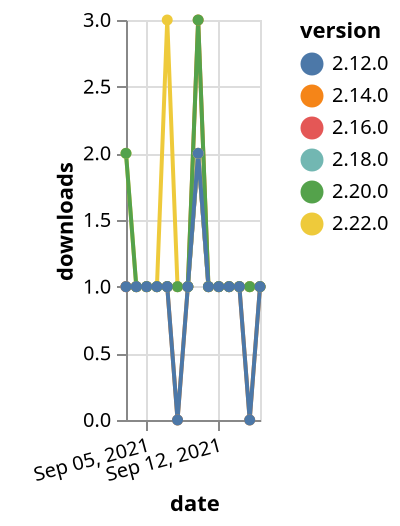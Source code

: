 {"$schema": "https://vega.github.io/schema/vega-lite/v5.json", "description": "A simple bar chart with embedded data.", "data": {"values": [{"date": "2021-09-03", "total": 199, "delta": 1, "version": "2.16.0"}, {"date": "2021-09-04", "total": 200, "delta": 1, "version": "2.16.0"}, {"date": "2021-09-05", "total": 201, "delta": 1, "version": "2.16.0"}, {"date": "2021-09-06", "total": 202, "delta": 1, "version": "2.16.0"}, {"date": "2021-09-07", "total": 203, "delta": 1, "version": "2.16.0"}, {"date": "2021-09-08", "total": 204, "delta": 1, "version": "2.16.0"}, {"date": "2021-09-09", "total": 205, "delta": 1, "version": "2.16.0"}, {"date": "2021-09-10", "total": 207, "delta": 2, "version": "2.16.0"}, {"date": "2021-09-11", "total": 208, "delta": 1, "version": "2.16.0"}, {"date": "2021-09-12", "total": 209, "delta": 1, "version": "2.16.0"}, {"date": "2021-09-13", "total": 210, "delta": 1, "version": "2.16.0"}, {"date": "2021-09-14", "total": 211, "delta": 1, "version": "2.16.0"}, {"date": "2021-09-15", "total": 212, "delta": 1, "version": "2.16.0"}, {"date": "2021-09-16", "total": 213, "delta": 1, "version": "2.16.0"}, {"date": "2021-09-03", "total": 165, "delta": 1, "version": "2.18.0"}, {"date": "2021-09-04", "total": 166, "delta": 1, "version": "2.18.0"}, {"date": "2021-09-05", "total": 167, "delta": 1, "version": "2.18.0"}, {"date": "2021-09-06", "total": 168, "delta": 1, "version": "2.18.0"}, {"date": "2021-09-07", "total": 169, "delta": 1, "version": "2.18.0"}, {"date": "2021-09-08", "total": 170, "delta": 1, "version": "2.18.0"}, {"date": "2021-09-09", "total": 171, "delta": 1, "version": "2.18.0"}, {"date": "2021-09-10", "total": 173, "delta": 2, "version": "2.18.0"}, {"date": "2021-09-11", "total": 174, "delta": 1, "version": "2.18.0"}, {"date": "2021-09-12", "total": 175, "delta": 1, "version": "2.18.0"}, {"date": "2021-09-13", "total": 176, "delta": 1, "version": "2.18.0"}, {"date": "2021-09-14", "total": 177, "delta": 1, "version": "2.18.0"}, {"date": "2021-09-15", "total": 178, "delta": 1, "version": "2.18.0"}, {"date": "2021-09-16", "total": 179, "delta": 1, "version": "2.18.0"}, {"date": "2021-09-03", "total": 357, "delta": 1, "version": "2.14.0"}, {"date": "2021-09-04", "total": 358, "delta": 1, "version": "2.14.0"}, {"date": "2021-09-05", "total": 359, "delta": 1, "version": "2.14.0"}, {"date": "2021-09-06", "total": 360, "delta": 1, "version": "2.14.0"}, {"date": "2021-09-07", "total": 361, "delta": 1, "version": "2.14.0"}, {"date": "2021-09-08", "total": 361, "delta": 0, "version": "2.14.0"}, {"date": "2021-09-09", "total": 362, "delta": 1, "version": "2.14.0"}, {"date": "2021-09-10", "total": 365, "delta": 3, "version": "2.14.0"}, {"date": "2021-09-11", "total": 366, "delta": 1, "version": "2.14.0"}, {"date": "2021-09-12", "total": 367, "delta": 1, "version": "2.14.0"}, {"date": "2021-09-13", "total": 368, "delta": 1, "version": "2.14.0"}, {"date": "2021-09-14", "total": 369, "delta": 1, "version": "2.14.0"}, {"date": "2021-09-15", "total": 369, "delta": 0, "version": "2.14.0"}, {"date": "2021-09-16", "total": 370, "delta": 1, "version": "2.14.0"}, {"date": "2021-09-03", "total": 128, "delta": 2, "version": "2.22.0"}, {"date": "2021-09-04", "total": 129, "delta": 1, "version": "2.22.0"}, {"date": "2021-09-05", "total": 130, "delta": 1, "version": "2.22.0"}, {"date": "2021-09-06", "total": 131, "delta": 1, "version": "2.22.0"}, {"date": "2021-09-07", "total": 134, "delta": 3, "version": "2.22.0"}, {"date": "2021-09-08", "total": 135, "delta": 1, "version": "2.22.0"}, {"date": "2021-09-09", "total": 136, "delta": 1, "version": "2.22.0"}, {"date": "2021-09-10", "total": 138, "delta": 2, "version": "2.22.0"}, {"date": "2021-09-11", "total": 139, "delta": 1, "version": "2.22.0"}, {"date": "2021-09-12", "total": 140, "delta": 1, "version": "2.22.0"}, {"date": "2021-09-13", "total": 141, "delta": 1, "version": "2.22.0"}, {"date": "2021-09-14", "total": 142, "delta": 1, "version": "2.22.0"}, {"date": "2021-09-15", "total": 143, "delta": 1, "version": "2.22.0"}, {"date": "2021-09-16", "total": 144, "delta": 1, "version": "2.22.0"}, {"date": "2021-09-03", "total": 205, "delta": 2, "version": "2.20.0"}, {"date": "2021-09-04", "total": 206, "delta": 1, "version": "2.20.0"}, {"date": "2021-09-05", "total": 207, "delta": 1, "version": "2.20.0"}, {"date": "2021-09-06", "total": 208, "delta": 1, "version": "2.20.0"}, {"date": "2021-09-07", "total": 209, "delta": 1, "version": "2.20.0"}, {"date": "2021-09-08", "total": 210, "delta": 1, "version": "2.20.0"}, {"date": "2021-09-09", "total": 211, "delta": 1, "version": "2.20.0"}, {"date": "2021-09-10", "total": 214, "delta": 3, "version": "2.20.0"}, {"date": "2021-09-11", "total": 215, "delta": 1, "version": "2.20.0"}, {"date": "2021-09-12", "total": 216, "delta": 1, "version": "2.20.0"}, {"date": "2021-09-13", "total": 217, "delta": 1, "version": "2.20.0"}, {"date": "2021-09-14", "total": 218, "delta": 1, "version": "2.20.0"}, {"date": "2021-09-15", "total": 219, "delta": 1, "version": "2.20.0"}, {"date": "2021-09-16", "total": 220, "delta": 1, "version": "2.20.0"}, {"date": "2021-09-03", "total": 258, "delta": 1, "version": "2.12.0"}, {"date": "2021-09-04", "total": 259, "delta": 1, "version": "2.12.0"}, {"date": "2021-09-05", "total": 260, "delta": 1, "version": "2.12.0"}, {"date": "2021-09-06", "total": 261, "delta": 1, "version": "2.12.0"}, {"date": "2021-09-07", "total": 262, "delta": 1, "version": "2.12.0"}, {"date": "2021-09-08", "total": 262, "delta": 0, "version": "2.12.0"}, {"date": "2021-09-09", "total": 263, "delta": 1, "version": "2.12.0"}, {"date": "2021-09-10", "total": 265, "delta": 2, "version": "2.12.0"}, {"date": "2021-09-11", "total": 266, "delta": 1, "version": "2.12.0"}, {"date": "2021-09-12", "total": 267, "delta": 1, "version": "2.12.0"}, {"date": "2021-09-13", "total": 268, "delta": 1, "version": "2.12.0"}, {"date": "2021-09-14", "total": 269, "delta": 1, "version": "2.12.0"}, {"date": "2021-09-15", "total": 269, "delta": 0, "version": "2.12.0"}, {"date": "2021-09-16", "total": 270, "delta": 1, "version": "2.12.0"}]}, "width": "container", "mark": {"type": "line", "point": {"filled": true}}, "encoding": {"x": {"field": "date", "type": "temporal", "timeUnit": "yearmonthdate", "title": "date", "axis": {"labelAngle": -15}}, "y": {"field": "delta", "type": "quantitative", "title": "downloads"}, "color": {"field": "version", "type": "nominal"}, "tooltip": {"field": "delta"}}}